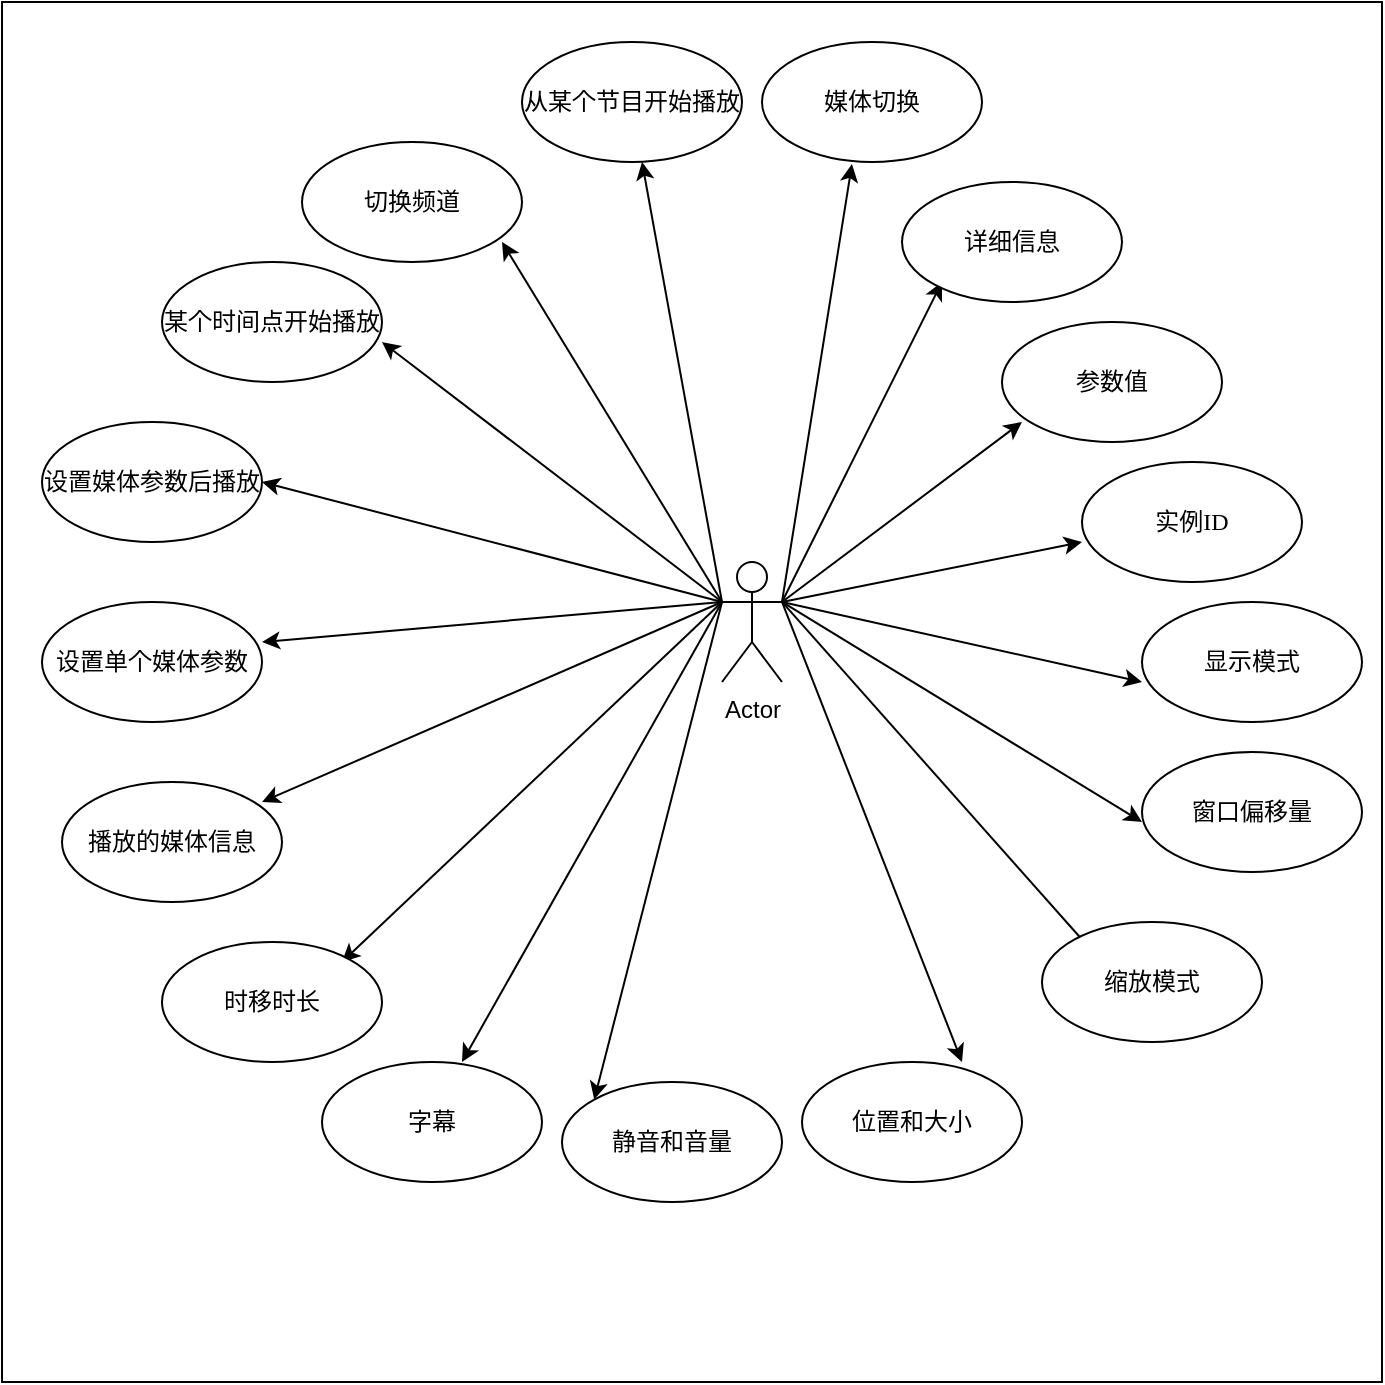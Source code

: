 <mxfile version="21.1.1" type="github">
  <diagram name="第 1 页" id="4j52l48WKzRaPY8AfTgp">
    <mxGraphModel dx="1372" dy="794" grid="1" gridSize="10" guides="1" tooltips="1" connect="1" arrows="1" fold="1" page="1" pageScale="1" pageWidth="827" pageHeight="1169" math="0" shadow="0">
      <root>
        <mxCell id="0" />
        <mxCell id="1" parent="0" />
        <mxCell id="3mTzE-3wHplVXSx4rC7B-41" value="" style="whiteSpace=wrap;html=1;aspect=fixed;movable=0;resizable=0;rotatable=0;deletable=0;editable=0;locked=1;connectable=0;" vertex="1" parent="1">
          <mxGeometry x="80" y="180" width="690" height="690" as="geometry" />
        </mxCell>
        <mxCell id="3mTzE-3wHplVXSx4rC7B-24" style="edgeStyle=none;rounded=0;orthogonalLoop=1;jettySize=auto;html=1;exitX=1;exitY=0.333;exitDx=0;exitDy=0;exitPerimeter=0;movable=0;resizable=0;rotatable=0;deletable=0;editable=0;locked=1;connectable=0;" edge="1" parent="1" source="3mTzE-3wHplVXSx4rC7B-1">
          <mxGeometry relative="1" as="geometry">
            <mxPoint x="550" y="320" as="targetPoint" />
          </mxGeometry>
        </mxCell>
        <mxCell id="3mTzE-3wHplVXSx4rC7B-25" style="edgeStyle=none;rounded=0;orthogonalLoop=1;jettySize=auto;html=1;exitX=1;exitY=0.333;exitDx=0;exitDy=0;exitPerimeter=0;movable=0;resizable=0;rotatable=0;deletable=0;editable=0;locked=1;connectable=0;" edge="1" parent="1" source="3mTzE-3wHplVXSx4rC7B-1">
          <mxGeometry relative="1" as="geometry">
            <mxPoint x="590" y="390" as="targetPoint" />
          </mxGeometry>
        </mxCell>
        <mxCell id="3mTzE-3wHplVXSx4rC7B-26" style="edgeStyle=none;rounded=0;orthogonalLoop=1;jettySize=auto;html=1;exitX=1;exitY=0.333;exitDx=0;exitDy=0;exitPerimeter=0;movable=0;resizable=0;rotatable=0;deletable=0;editable=0;locked=1;connectable=0;" edge="1" parent="1" source="3mTzE-3wHplVXSx4rC7B-1">
          <mxGeometry relative="1" as="geometry">
            <mxPoint x="620" y="450" as="targetPoint" />
            <mxPoint x="470" y="480" as="sourcePoint" />
          </mxGeometry>
        </mxCell>
        <mxCell id="3mTzE-3wHplVXSx4rC7B-27" style="edgeStyle=none;rounded=0;orthogonalLoop=1;jettySize=auto;html=1;exitX=1;exitY=0.333;exitDx=0;exitDy=0;exitPerimeter=0;movable=0;resizable=0;rotatable=0;deletable=0;editable=0;locked=1;connectable=0;" edge="1" parent="1" source="3mTzE-3wHplVXSx4rC7B-1">
          <mxGeometry relative="1" as="geometry">
            <mxPoint x="650" y="520" as="targetPoint" />
          </mxGeometry>
        </mxCell>
        <mxCell id="3mTzE-3wHplVXSx4rC7B-28" style="edgeStyle=none;rounded=0;orthogonalLoop=1;jettySize=auto;html=1;exitX=1;exitY=0.333;exitDx=0;exitDy=0;exitPerimeter=0;movable=0;resizable=0;rotatable=0;deletable=0;editable=0;locked=1;connectable=0;" edge="1" parent="1" source="3mTzE-3wHplVXSx4rC7B-1">
          <mxGeometry relative="1" as="geometry">
            <mxPoint x="650" y="590" as="targetPoint" />
          </mxGeometry>
        </mxCell>
        <mxCell id="3mTzE-3wHplVXSx4rC7B-29" style="edgeStyle=none;rounded=0;orthogonalLoop=1;jettySize=auto;html=1;exitX=1;exitY=0.333;exitDx=0;exitDy=0;exitPerimeter=0;movable=0;resizable=0;rotatable=0;deletable=0;editable=0;locked=1;connectable=0;" edge="1" parent="1" source="3mTzE-3wHplVXSx4rC7B-1">
          <mxGeometry relative="1" as="geometry">
            <mxPoint x="630" y="660" as="targetPoint" />
          </mxGeometry>
        </mxCell>
        <mxCell id="3mTzE-3wHplVXSx4rC7B-30" style="edgeStyle=none;rounded=0;orthogonalLoop=1;jettySize=auto;html=1;exitX=1;exitY=0.333;exitDx=0;exitDy=0;exitPerimeter=0;movable=0;resizable=0;rotatable=0;deletable=0;editable=0;locked=1;connectable=0;" edge="1" parent="1" source="3mTzE-3wHplVXSx4rC7B-1">
          <mxGeometry relative="1" as="geometry">
            <mxPoint x="560" y="710" as="targetPoint" />
          </mxGeometry>
        </mxCell>
        <mxCell id="3mTzE-3wHplVXSx4rC7B-31" style="edgeStyle=none;rounded=0;orthogonalLoop=1;jettySize=auto;html=1;exitX=0;exitY=0.333;exitDx=0;exitDy=0;exitPerimeter=0;movable=0;resizable=0;rotatable=0;deletable=0;editable=0;locked=1;connectable=0;" edge="1" parent="1" source="3mTzE-3wHplVXSx4rC7B-1">
          <mxGeometry relative="1" as="geometry">
            <mxPoint x="310" y="710" as="targetPoint" />
          </mxGeometry>
        </mxCell>
        <mxCell id="3mTzE-3wHplVXSx4rC7B-32" style="edgeStyle=none;rounded=0;orthogonalLoop=1;jettySize=auto;html=1;exitX=0;exitY=0.333;exitDx=0;exitDy=0;exitPerimeter=0;entryX=0;entryY=0;entryDx=0;entryDy=0;movable=0;resizable=0;rotatable=0;deletable=0;editable=0;locked=1;connectable=0;" edge="1" parent="1" source="3mTzE-3wHplVXSx4rC7B-1" target="3mTzE-3wHplVXSx4rC7B-12">
          <mxGeometry relative="1" as="geometry" />
        </mxCell>
        <mxCell id="3mTzE-3wHplVXSx4rC7B-33" style="edgeStyle=none;rounded=0;orthogonalLoop=1;jettySize=auto;html=1;exitX=0;exitY=0.333;exitDx=0;exitDy=0;exitPerimeter=0;movable=0;resizable=0;rotatable=0;deletable=0;editable=0;locked=1;connectable=0;" edge="1" parent="1" source="3mTzE-3wHplVXSx4rC7B-1">
          <mxGeometry relative="1" as="geometry">
            <mxPoint x="250" y="660" as="targetPoint" />
            <mxPoint x="440" y="480" as="sourcePoint" />
          </mxGeometry>
        </mxCell>
        <mxCell id="3mTzE-3wHplVXSx4rC7B-34" style="edgeStyle=none;rounded=0;orthogonalLoop=1;jettySize=auto;html=1;movable=0;resizable=0;rotatable=0;deletable=0;editable=0;locked=1;connectable=0;" edge="1" parent="1">
          <mxGeometry relative="1" as="geometry">
            <mxPoint x="210" y="580" as="targetPoint" />
            <mxPoint x="440" y="480" as="sourcePoint" />
          </mxGeometry>
        </mxCell>
        <mxCell id="3mTzE-3wHplVXSx4rC7B-35" style="edgeStyle=none;rounded=0;orthogonalLoop=1;jettySize=auto;html=1;movable=0;resizable=0;rotatable=0;deletable=0;editable=0;locked=1;connectable=0;" edge="1" parent="1">
          <mxGeometry relative="1" as="geometry">
            <mxPoint x="210" y="500" as="targetPoint" />
            <mxPoint x="440" y="480" as="sourcePoint" />
          </mxGeometry>
        </mxCell>
        <mxCell id="3mTzE-3wHplVXSx4rC7B-36" style="edgeStyle=none;rounded=0;orthogonalLoop=1;jettySize=auto;html=1;exitX=0;exitY=0.333;exitDx=0;exitDy=0;exitPerimeter=0;movable=0;resizable=0;rotatable=0;deletable=0;editable=0;locked=1;connectable=0;" edge="1" parent="1" source="3mTzE-3wHplVXSx4rC7B-1">
          <mxGeometry relative="1" as="geometry">
            <mxPoint x="210" y="420" as="targetPoint" />
          </mxGeometry>
        </mxCell>
        <mxCell id="3mTzE-3wHplVXSx4rC7B-37" style="edgeStyle=none;rounded=0;orthogonalLoop=1;jettySize=auto;html=1;exitX=0;exitY=0.333;exitDx=0;exitDy=0;exitPerimeter=0;movable=0;resizable=0;rotatable=0;deletable=0;editable=0;locked=1;connectable=0;" edge="1" parent="1" source="3mTzE-3wHplVXSx4rC7B-1">
          <mxGeometry relative="1" as="geometry">
            <mxPoint x="270" y="350" as="targetPoint" />
          </mxGeometry>
        </mxCell>
        <mxCell id="3mTzE-3wHplVXSx4rC7B-38" style="edgeStyle=none;rounded=0;orthogonalLoop=1;jettySize=auto;html=1;exitX=0;exitY=0.333;exitDx=0;exitDy=0;exitPerimeter=0;movable=0;resizable=0;rotatable=0;deletable=0;editable=0;locked=1;connectable=0;" edge="1" parent="1" source="3mTzE-3wHplVXSx4rC7B-1">
          <mxGeometry relative="1" as="geometry">
            <mxPoint x="330" y="300" as="targetPoint" />
          </mxGeometry>
        </mxCell>
        <mxCell id="3mTzE-3wHplVXSx4rC7B-39" style="edgeStyle=none;rounded=0;orthogonalLoop=1;jettySize=auto;html=1;exitX=0;exitY=0.333;exitDx=0;exitDy=0;exitPerimeter=0;movable=0;resizable=0;rotatable=0;deletable=0;editable=0;locked=1;connectable=0;" edge="1" parent="1" source="3mTzE-3wHplVXSx4rC7B-1">
          <mxGeometry relative="1" as="geometry">
            <mxPoint x="400" y="260" as="targetPoint" />
          </mxGeometry>
        </mxCell>
        <mxCell id="3mTzE-3wHplVXSx4rC7B-40" style="edgeStyle=none;rounded=0;orthogonalLoop=1;jettySize=auto;html=1;exitX=1;exitY=0.333;exitDx=0;exitDy=0;exitPerimeter=0;entryX=0.409;entryY=1.017;entryDx=0;entryDy=0;entryPerimeter=0;movable=0;resizable=0;rotatable=0;deletable=0;editable=0;locked=1;connectable=0;" edge="1" parent="1" source="3mTzE-3wHplVXSx4rC7B-1" target="3mTzE-3wHplVXSx4rC7B-21">
          <mxGeometry relative="1" as="geometry">
            <mxPoint x="490" y="270" as="targetPoint" />
          </mxGeometry>
        </mxCell>
        <mxCell id="3mTzE-3wHplVXSx4rC7B-1" value="Actor" style="shape=umlActor;verticalLabelPosition=bottom;verticalAlign=top;html=1;outlineConnect=0;movable=0;resizable=0;rotatable=0;deletable=0;editable=0;locked=1;connectable=0;" vertex="1" parent="1">
          <mxGeometry x="440" y="460" width="30" height="60" as="geometry" />
        </mxCell>
        <mxCell id="3mTzE-3wHplVXSx4rC7B-3" value="&lt;p&gt;&lt;font face=&quot;宋体&quot;&gt;详细信息&lt;/font&gt;&lt;/p&gt;" style="ellipse;whiteSpace=wrap;html=1;movable=0;resizable=0;rotatable=0;deletable=0;editable=0;locked=1;connectable=0;" vertex="1" parent="1">
          <mxGeometry x="530" y="270" width="110" height="60" as="geometry" />
        </mxCell>
        <mxCell id="3mTzE-3wHplVXSx4rC7B-5" value="&lt;p&gt;&lt;font face=&quot;宋体&quot;&gt;参数值&lt;/font&gt;&lt;/p&gt;" style="ellipse;whiteSpace=wrap;html=1;movable=0;resizable=0;rotatable=0;deletable=0;editable=0;locked=1;connectable=0;" vertex="1" parent="1">
          <mxGeometry x="580" y="340" width="110" height="60" as="geometry" />
        </mxCell>
        <mxCell id="3mTzE-3wHplVXSx4rC7B-6" value="&lt;p&gt;&lt;font face=&quot;宋体&quot;&gt;实例&lt;/font&gt;&lt;font face=&quot;宋体&quot;&gt;ID&lt;/font&gt;&lt;/p&gt;" style="ellipse;whiteSpace=wrap;html=1;movable=0;resizable=0;rotatable=0;deletable=0;editable=0;locked=1;connectable=0;" vertex="1" parent="1">
          <mxGeometry x="620" y="410" width="110" height="60" as="geometry" />
        </mxCell>
        <mxCell id="3mTzE-3wHplVXSx4rC7B-7" value="&lt;p&gt;&lt;font face=&quot;宋体&quot;&gt;显示模式&lt;/font&gt;&lt;/p&gt;" style="ellipse;whiteSpace=wrap;html=1;movable=0;resizable=0;rotatable=0;deletable=0;editable=0;locked=1;connectable=0;" vertex="1" parent="1">
          <mxGeometry x="650" y="480" width="110" height="60" as="geometry" />
        </mxCell>
        <mxCell id="3mTzE-3wHplVXSx4rC7B-9" value="&lt;p&gt;&lt;font face=&quot;宋体&quot;&gt;缩放模式&lt;/font&gt;&lt;/p&gt;" style="ellipse;whiteSpace=wrap;html=1;movable=0;resizable=0;rotatable=0;deletable=0;editable=0;locked=1;connectable=0;" vertex="1" parent="1">
          <mxGeometry x="600" y="640" width="110" height="60" as="geometry" />
        </mxCell>
        <mxCell id="3mTzE-3wHplVXSx4rC7B-10" value="&lt;p&gt;&lt;font face=&quot;宋体&quot;&gt;位置和大小&lt;/font&gt;&lt;/p&gt;" style="ellipse;whiteSpace=wrap;html=1;movable=0;resizable=0;rotatable=0;deletable=0;editable=0;locked=1;connectable=0;" vertex="1" parent="1">
          <mxGeometry x="480" y="710" width="110" height="60" as="geometry" />
        </mxCell>
        <mxCell id="3mTzE-3wHplVXSx4rC7B-11" value="&lt;p&gt;&lt;/p&gt;&lt;p&gt;&lt;font face=&quot;宋体&quot;&gt;窗口偏移量&lt;/font&gt;&lt;/p&gt;&lt;p&gt;&lt;/p&gt;" style="ellipse;whiteSpace=wrap;html=1;movable=0;resizable=0;rotatable=0;deletable=0;editable=0;locked=1;connectable=0;" vertex="1" parent="1">
          <mxGeometry x="650" y="555" width="110" height="60" as="geometry" />
        </mxCell>
        <mxCell id="3mTzE-3wHplVXSx4rC7B-12" value="静音和音量" style="ellipse;whiteSpace=wrap;html=1;movable=0;resizable=0;rotatable=0;deletable=0;editable=0;locked=1;connectable=0;" vertex="1" parent="1">
          <mxGeometry x="360" y="720" width="110" height="60" as="geometry" />
        </mxCell>
        <mxCell id="3mTzE-3wHplVXSx4rC7B-13" value="字幕" style="ellipse;whiteSpace=wrap;html=1;movable=0;resizable=0;rotatable=0;deletable=0;editable=0;locked=1;connectable=0;" vertex="1" parent="1">
          <mxGeometry x="240" y="710" width="110" height="60" as="geometry" />
        </mxCell>
        <mxCell id="3mTzE-3wHplVXSx4rC7B-14" value="时移时长" style="ellipse;whiteSpace=wrap;html=1;movable=0;resizable=0;rotatable=0;deletable=0;editable=0;locked=1;connectable=0;" vertex="1" parent="1">
          <mxGeometry x="160" y="650" width="110" height="60" as="geometry" />
        </mxCell>
        <mxCell id="3mTzE-3wHplVXSx4rC7B-15" value="播放的媒体信息" style="ellipse;whiteSpace=wrap;html=1;movable=0;resizable=0;rotatable=0;deletable=0;editable=0;locked=1;connectable=0;" vertex="1" parent="1">
          <mxGeometry x="110" y="570" width="110" height="60" as="geometry" />
        </mxCell>
        <mxCell id="3mTzE-3wHplVXSx4rC7B-16" value="设置单个媒体参数" style="ellipse;whiteSpace=wrap;html=1;movable=0;resizable=0;rotatable=0;deletable=0;editable=0;locked=1;connectable=0;" vertex="1" parent="1">
          <mxGeometry x="100" y="480" width="110" height="60" as="geometry" />
        </mxCell>
        <mxCell id="3mTzE-3wHplVXSx4rC7B-17" value="设置媒体参数后播放" style="ellipse;whiteSpace=wrap;html=1;movable=0;resizable=0;rotatable=0;deletable=0;editable=0;locked=1;connectable=0;" vertex="1" parent="1">
          <mxGeometry x="100" y="390" width="110" height="60" as="geometry" />
        </mxCell>
        <mxCell id="3mTzE-3wHplVXSx4rC7B-18" value="某个时间点开始播放" style="ellipse;whiteSpace=wrap;html=1;movable=0;resizable=0;rotatable=0;deletable=0;editable=0;locked=1;connectable=0;" vertex="1" parent="1">
          <mxGeometry x="160" y="310" width="110" height="60" as="geometry" />
        </mxCell>
        <mxCell id="3mTzE-3wHplVXSx4rC7B-19" value="切换频道" style="ellipse;whiteSpace=wrap;html=1;movable=0;resizable=0;rotatable=0;deletable=0;editable=0;locked=1;connectable=0;" vertex="1" parent="1">
          <mxGeometry x="230" y="250" width="110" height="60" as="geometry" />
        </mxCell>
        <mxCell id="3mTzE-3wHplVXSx4rC7B-20" value="从某个节目开始播放" style="ellipse;whiteSpace=wrap;html=1;movable=0;resizable=0;rotatable=0;deletable=0;editable=0;locked=1;connectable=0;" vertex="1" parent="1">
          <mxGeometry x="340" y="200" width="110" height="60" as="geometry" />
        </mxCell>
        <mxCell id="3mTzE-3wHplVXSx4rC7B-21" value="媒体切换" style="ellipse;whiteSpace=wrap;html=1;movable=0;resizable=0;rotatable=0;deletable=0;editable=0;locked=1;connectable=0;" vertex="1" parent="1">
          <mxGeometry x="460" y="200" width="110" height="60" as="geometry" />
        </mxCell>
      </root>
    </mxGraphModel>
  </diagram>
</mxfile>
